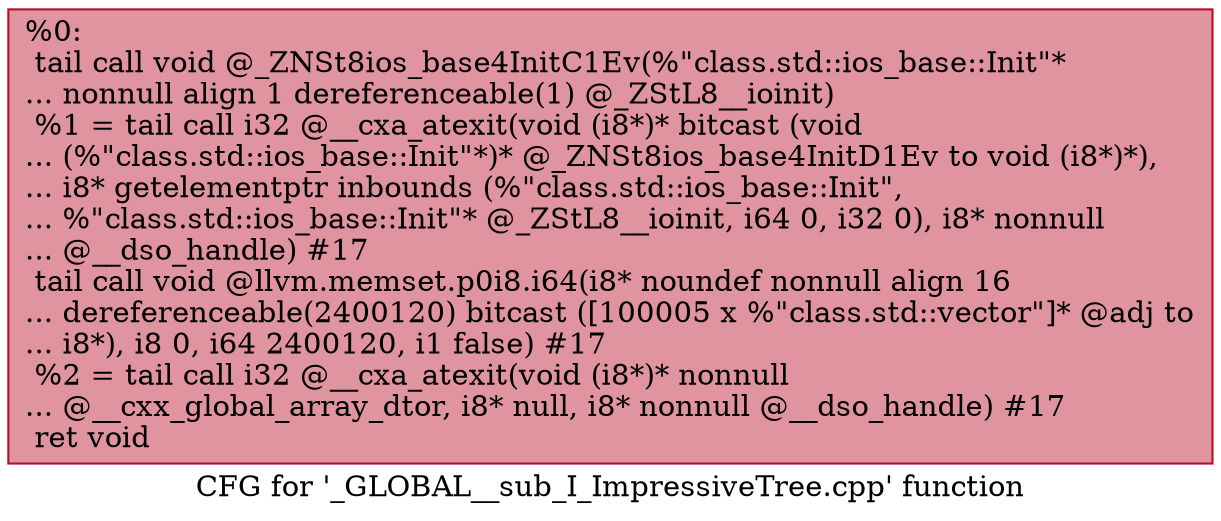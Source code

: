 digraph "CFG for '_GLOBAL__sub_I_ImpressiveTree.cpp' function" {
	label="CFG for '_GLOBAL__sub_I_ImpressiveTree.cpp' function";

	Node0x55e9c7670950 [shape=record,color="#b70d28ff", style=filled, fillcolor="#b70d2870",label="{%0:\l  tail call void @_ZNSt8ios_base4InitC1Ev(%\"class.std::ios_base::Init\"*\l... nonnull align 1 dereferenceable(1) @_ZStL8__ioinit)\l  %1 = tail call i32 @__cxa_atexit(void (i8*)* bitcast (void\l... (%\"class.std::ios_base::Init\"*)* @_ZNSt8ios_base4InitD1Ev to void (i8*)*),\l... i8* getelementptr inbounds (%\"class.std::ios_base::Init\",\l... %\"class.std::ios_base::Init\"* @_ZStL8__ioinit, i64 0, i32 0), i8* nonnull\l... @__dso_handle) #17\l  tail call void @llvm.memset.p0i8.i64(i8* noundef nonnull align 16\l... dereferenceable(2400120) bitcast ([100005 x %\"class.std::vector\"]* @adj to\l... i8*), i8 0, i64 2400120, i1 false) #17\l  %2 = tail call i32 @__cxa_atexit(void (i8*)* nonnull\l... @__cxx_global_array_dtor, i8* null, i8* nonnull @__dso_handle) #17\l  ret void\l}"];
}
